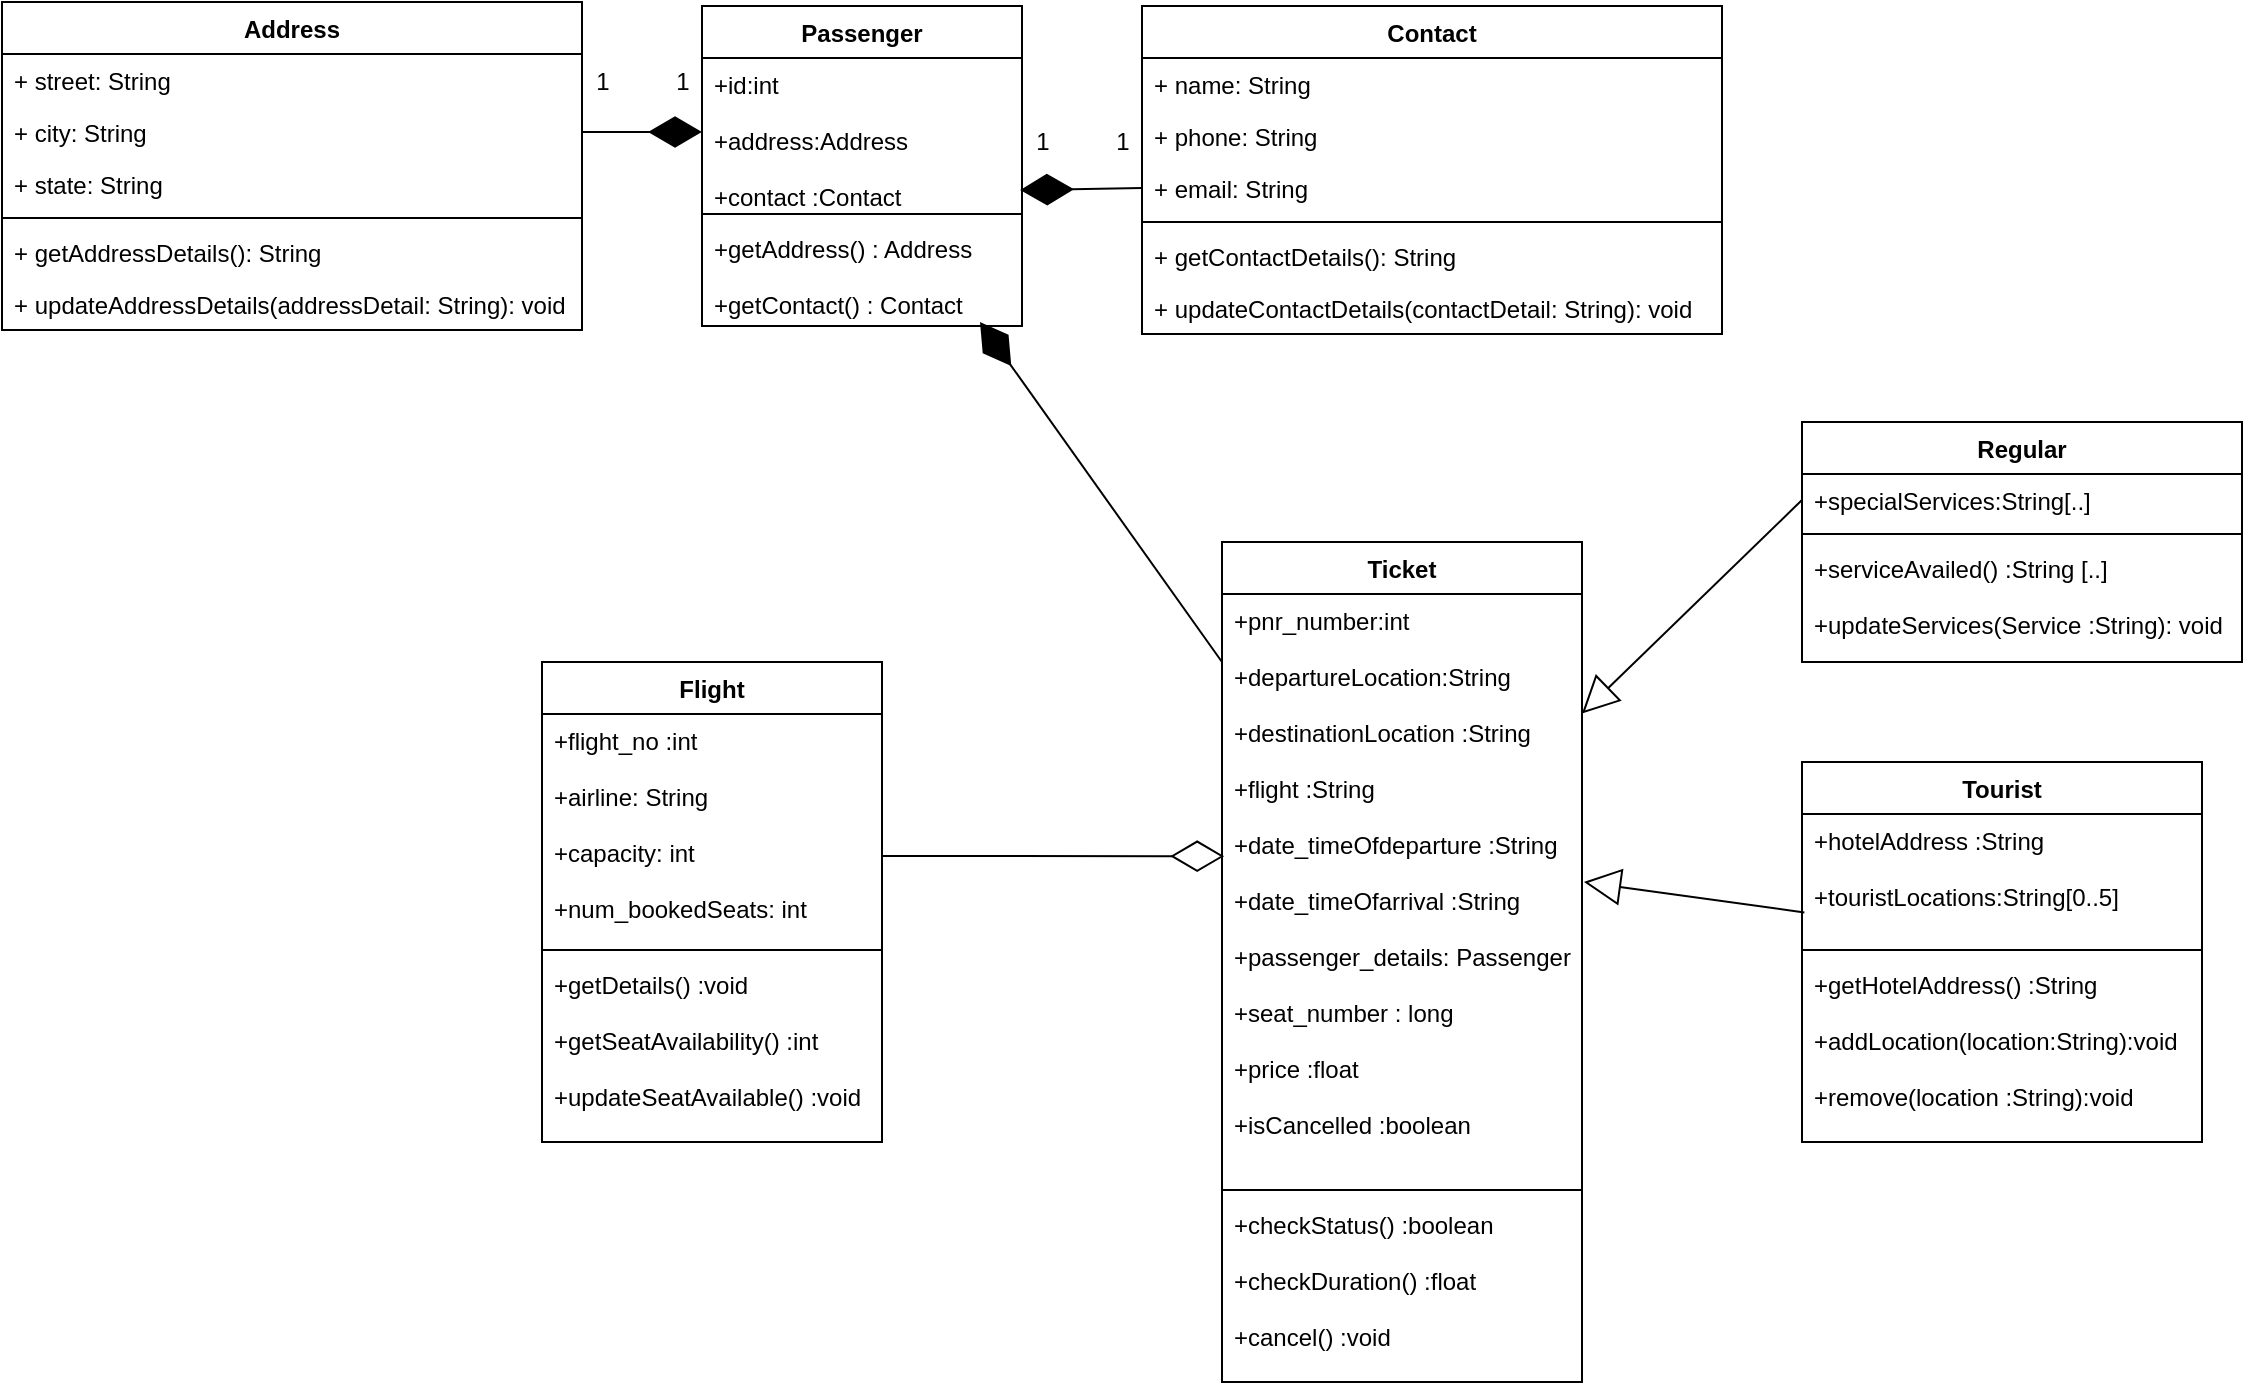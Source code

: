 <?xml version="1.0" encoding="UTF-8"?>
<mxfile version="14.1.9" type="device"><diagram id="C5RBs43oDa-KdzZeNtuy" name="Page-1"><mxGraphModel dx="1108" dy="1594" grid="1" gridSize="10" guides="1" tooltips="1" connect="1" arrows="1" fold="1" page="1" pageScale="1" pageWidth="827" pageHeight="1169" math="0" shadow="0"><root><mxCell id="WIyWlLk6GJQsqaUBKTNV-0"/><mxCell id="WIyWlLk6GJQsqaUBKTNV-1" parent="WIyWlLk6GJQsqaUBKTNV-0"/><mxCell id="YvuBzcNmsiKEH4BU8frV-0" value="Flight" style="swimlane;fontStyle=1;align=center;verticalAlign=top;childLayout=stackLayout;horizontal=1;startSize=26;horizontalStack=0;resizeParent=1;resizeParentMax=0;resizeLast=0;collapsible=1;marginBottom=0;" vertex="1" parent="WIyWlLk6GJQsqaUBKTNV-1"><mxGeometry x="280" y="160" width="170" height="240" as="geometry"/></mxCell><mxCell id="YvuBzcNmsiKEH4BU8frV-1" value="+flight_no :int&#10;&#10;+airline: String&#10;&#10;+capacity: int&#10;&#10;+num_bookedSeats: int" style="text;strokeColor=none;fillColor=none;align=left;verticalAlign=top;spacingLeft=4;spacingRight=4;overflow=hidden;rotatable=0;points=[[0,0.5],[1,0.5]];portConstraint=eastwest;" vertex="1" parent="YvuBzcNmsiKEH4BU8frV-0"><mxGeometry y="26" width="170" height="114" as="geometry"/></mxCell><mxCell id="YvuBzcNmsiKEH4BU8frV-2" value="" style="line;strokeWidth=1;fillColor=none;align=left;verticalAlign=middle;spacingTop=-1;spacingLeft=3;spacingRight=3;rotatable=0;labelPosition=right;points=[];portConstraint=eastwest;" vertex="1" parent="YvuBzcNmsiKEH4BU8frV-0"><mxGeometry y="140" width="170" height="8" as="geometry"/></mxCell><mxCell id="YvuBzcNmsiKEH4BU8frV-3" value="+getDetails() :void&#10;&#10;+getSeatAvailability() :int&#10;&#10;+updateSeatAvailable() :void" style="text;strokeColor=none;fillColor=none;align=left;verticalAlign=top;spacingLeft=4;spacingRight=4;overflow=hidden;rotatable=0;points=[[0,0.5],[1,0.5]];portConstraint=eastwest;" vertex="1" parent="YvuBzcNmsiKEH4BU8frV-0"><mxGeometry y="148" width="170" height="92" as="geometry"/></mxCell><mxCell id="YvuBzcNmsiKEH4BU8frV-5" value="Passenger" style="swimlane;fontStyle=1;align=center;verticalAlign=top;childLayout=stackLayout;horizontal=1;startSize=26;horizontalStack=0;resizeParent=1;resizeParentMax=0;resizeLast=0;collapsible=1;marginBottom=0;" vertex="1" parent="WIyWlLk6GJQsqaUBKTNV-1"><mxGeometry x="360" y="-168" width="160" height="160" as="geometry"/></mxCell><mxCell id="YvuBzcNmsiKEH4BU8frV-6" value="+id:int&#10;&#10;+address:Address&#10;&#10;+contact :Contact" style="text;strokeColor=none;fillColor=none;align=left;verticalAlign=top;spacingLeft=4;spacingRight=4;overflow=hidden;rotatable=0;points=[[0,0.5],[1,0.5]];portConstraint=eastwest;" vertex="1" parent="YvuBzcNmsiKEH4BU8frV-5"><mxGeometry y="26" width="160" height="74" as="geometry"/></mxCell><mxCell id="YvuBzcNmsiKEH4BU8frV-7" value="" style="line;strokeWidth=1;fillColor=none;align=left;verticalAlign=middle;spacingTop=-1;spacingLeft=3;spacingRight=3;rotatable=0;labelPosition=right;points=[];portConstraint=eastwest;" vertex="1" parent="YvuBzcNmsiKEH4BU8frV-5"><mxGeometry y="100" width="160" height="8" as="geometry"/></mxCell><mxCell id="YvuBzcNmsiKEH4BU8frV-8" value="+getAddress() : Address&#10;&#10;+getContact() : Contact" style="text;strokeColor=none;fillColor=none;align=left;verticalAlign=top;spacingLeft=4;spacingRight=4;overflow=hidden;rotatable=0;points=[[0,0.5],[1,0.5]];portConstraint=eastwest;" vertex="1" parent="YvuBzcNmsiKEH4BU8frV-5"><mxGeometry y="108" width="160" height="52" as="geometry"/></mxCell><mxCell id="YvuBzcNmsiKEH4BU8frV-9" value="Address" style="swimlane;fontStyle=1;align=center;verticalAlign=top;childLayout=stackLayout;horizontal=1;startSize=26;horizontalStack=0;resizeParent=1;resizeParentMax=0;resizeLast=0;collapsible=1;marginBottom=0;" vertex="1" parent="WIyWlLk6GJQsqaUBKTNV-1"><mxGeometry x="10" y="-170" width="290" height="164" as="geometry"><mxRectangle x="200" y="120" width="80" height="26" as="alternateBounds"/></mxGeometry></mxCell><mxCell id="YvuBzcNmsiKEH4BU8frV-10" value="+ street: String" style="text;strokeColor=none;fillColor=none;align=left;verticalAlign=top;spacingLeft=4;spacingRight=4;overflow=hidden;rotatable=0;points=[[0,0.5],[1,0.5]];portConstraint=eastwest;" vertex="1" parent="YvuBzcNmsiKEH4BU8frV-9"><mxGeometry y="26" width="290" height="26" as="geometry"/></mxCell><mxCell id="YvuBzcNmsiKEH4BU8frV-11" value="+ city: String" style="text;strokeColor=none;fillColor=none;align=left;verticalAlign=top;spacingLeft=4;spacingRight=4;overflow=hidden;rotatable=0;points=[[0,0.5],[1,0.5]];portConstraint=eastwest;" vertex="1" parent="YvuBzcNmsiKEH4BU8frV-9"><mxGeometry y="52" width="290" height="26" as="geometry"/></mxCell><mxCell id="YvuBzcNmsiKEH4BU8frV-12" value="+ state: String" style="text;strokeColor=none;fillColor=none;align=left;verticalAlign=top;spacingLeft=4;spacingRight=4;overflow=hidden;rotatable=0;points=[[0,0.5],[1,0.5]];portConstraint=eastwest;" vertex="1" parent="YvuBzcNmsiKEH4BU8frV-9"><mxGeometry y="78" width="290" height="26" as="geometry"/></mxCell><mxCell id="YvuBzcNmsiKEH4BU8frV-13" value="" style="line;strokeWidth=1;fillColor=none;align=left;verticalAlign=middle;spacingTop=-1;spacingLeft=3;spacingRight=3;rotatable=0;labelPosition=right;points=[];portConstraint=eastwest;" vertex="1" parent="YvuBzcNmsiKEH4BU8frV-9"><mxGeometry y="104" width="290" height="8" as="geometry"/></mxCell><mxCell id="YvuBzcNmsiKEH4BU8frV-14" value="+ getAddressDetails(): String" style="text;strokeColor=none;fillColor=none;align=left;verticalAlign=top;spacingLeft=4;spacingRight=4;overflow=hidden;rotatable=0;points=[[0,0.5],[1,0.5]];portConstraint=eastwest;" vertex="1" parent="YvuBzcNmsiKEH4BU8frV-9"><mxGeometry y="112" width="290" height="26" as="geometry"/></mxCell><mxCell id="YvuBzcNmsiKEH4BU8frV-15" value="+ updateAddressDetails(addressDetail: String): void" style="text;strokeColor=none;fillColor=none;align=left;verticalAlign=top;spacingLeft=4;spacingRight=4;overflow=hidden;rotatable=0;points=[[0,0.5],[1,0.5]];portConstraint=eastwest;" vertex="1" parent="YvuBzcNmsiKEH4BU8frV-9"><mxGeometry y="138" width="290" height="26" as="geometry"/></mxCell><mxCell id="YvuBzcNmsiKEH4BU8frV-16" value="Contact" style="swimlane;fontStyle=1;align=center;verticalAlign=top;childLayout=stackLayout;horizontal=1;startSize=26;horizontalStack=0;resizeParent=1;resizeParentMax=0;resizeLast=0;collapsible=1;marginBottom=0;" vertex="1" parent="WIyWlLk6GJQsqaUBKTNV-1"><mxGeometry x="580" y="-168" width="290" height="164" as="geometry"><mxRectangle x="200" y="120" width="80" height="26" as="alternateBounds"/></mxGeometry></mxCell><mxCell id="YvuBzcNmsiKEH4BU8frV-17" value="+ name: String" style="text;strokeColor=none;fillColor=none;align=left;verticalAlign=top;spacingLeft=4;spacingRight=4;overflow=hidden;rotatable=0;points=[[0,0.5],[1,0.5]];portConstraint=eastwest;" vertex="1" parent="YvuBzcNmsiKEH4BU8frV-16"><mxGeometry y="26" width="290" height="26" as="geometry"/></mxCell><mxCell id="YvuBzcNmsiKEH4BU8frV-18" value="+ phone: String" style="text;strokeColor=none;fillColor=none;align=left;verticalAlign=top;spacingLeft=4;spacingRight=4;overflow=hidden;rotatable=0;points=[[0,0.5],[1,0.5]];portConstraint=eastwest;" vertex="1" parent="YvuBzcNmsiKEH4BU8frV-16"><mxGeometry y="52" width="290" height="26" as="geometry"/></mxCell><mxCell id="YvuBzcNmsiKEH4BU8frV-19" value="+ email: String" style="text;strokeColor=none;fillColor=none;align=left;verticalAlign=top;spacingLeft=4;spacingRight=4;overflow=hidden;rotatable=0;points=[[0,0.5],[1,0.5]];portConstraint=eastwest;" vertex="1" parent="YvuBzcNmsiKEH4BU8frV-16"><mxGeometry y="78" width="290" height="26" as="geometry"/></mxCell><mxCell id="YvuBzcNmsiKEH4BU8frV-20" value="" style="line;strokeWidth=1;fillColor=none;align=left;verticalAlign=middle;spacingTop=-1;spacingLeft=3;spacingRight=3;rotatable=0;labelPosition=right;points=[];portConstraint=eastwest;" vertex="1" parent="YvuBzcNmsiKEH4BU8frV-16"><mxGeometry y="104" width="290" height="8" as="geometry"/></mxCell><mxCell id="YvuBzcNmsiKEH4BU8frV-21" value="+ getContactDetails(): String" style="text;strokeColor=none;fillColor=none;align=left;verticalAlign=top;spacingLeft=4;spacingRight=4;overflow=hidden;rotatable=0;points=[[0,0.5],[1,0.5]];portConstraint=eastwest;" vertex="1" parent="YvuBzcNmsiKEH4BU8frV-16"><mxGeometry y="112" width="290" height="26" as="geometry"/></mxCell><mxCell id="YvuBzcNmsiKEH4BU8frV-22" value="+ updateContactDetails(contactDetail: String): void" style="text;strokeColor=none;fillColor=none;align=left;verticalAlign=top;spacingLeft=4;spacingRight=4;overflow=hidden;rotatable=0;points=[[0,0.5],[1,0.5]];portConstraint=eastwest;" vertex="1" parent="YvuBzcNmsiKEH4BU8frV-16"><mxGeometry y="138" width="290" height="26" as="geometry"/></mxCell><mxCell id="YvuBzcNmsiKEH4BU8frV-23" value="" style="endArrow=diamondThin;endFill=1;endSize=24;html=1;exitX=0;exitY=0.5;exitDx=0;exitDy=0;entryX=0.994;entryY=0.892;entryDx=0;entryDy=0;entryPerimeter=0;" edge="1" parent="WIyWlLk6GJQsqaUBKTNV-1" source="YvuBzcNmsiKEH4BU8frV-19" target="YvuBzcNmsiKEH4BU8frV-6"><mxGeometry width="160" relative="1" as="geometry"><mxPoint x="520" as="sourcePoint"/><mxPoint x="680" as="targetPoint"/></mxGeometry></mxCell><mxCell id="YvuBzcNmsiKEH4BU8frV-24" value="" style="endArrow=diamondThin;endFill=1;endSize=24;html=1;entryX=0;entryY=0.5;entryDx=0;entryDy=0;exitX=1;exitY=0.5;exitDx=0;exitDy=0;" edge="1" parent="WIyWlLk6GJQsqaUBKTNV-1" source="YvuBzcNmsiKEH4BU8frV-11" target="YvuBzcNmsiKEH4BU8frV-6"><mxGeometry width="160" relative="1" as="geometry"><mxPoint x="560" y="30" as="sourcePoint"/><mxPoint x="500" y="30" as="targetPoint"/><Array as="points"/></mxGeometry></mxCell><mxCell id="YvuBzcNmsiKEH4BU8frV-25" value="1" style="text;html=1;align=center;verticalAlign=middle;resizable=0;points=[];autosize=1;" vertex="1" parent="WIyWlLk6GJQsqaUBKTNV-1"><mxGeometry x="560" y="-110" width="20" height="20" as="geometry"/></mxCell><mxCell id="YvuBzcNmsiKEH4BU8frV-26" value="1" style="text;html=1;align=center;verticalAlign=middle;resizable=0;points=[];autosize=1;" vertex="1" parent="WIyWlLk6GJQsqaUBKTNV-1"><mxGeometry x="520" y="-110" width="20" height="20" as="geometry"/></mxCell><mxCell id="YvuBzcNmsiKEH4BU8frV-27" value="1" style="text;html=1;align=center;verticalAlign=middle;resizable=0;points=[];autosize=1;" vertex="1" parent="WIyWlLk6GJQsqaUBKTNV-1"><mxGeometry x="340" y="-140" width="20" height="20" as="geometry"/></mxCell><mxCell id="YvuBzcNmsiKEH4BU8frV-28" value="1" style="text;html=1;align=center;verticalAlign=middle;resizable=0;points=[];autosize=1;" vertex="1" parent="WIyWlLk6GJQsqaUBKTNV-1"><mxGeometry x="300" y="-140" width="20" height="20" as="geometry"/></mxCell><mxCell id="YvuBzcNmsiKEH4BU8frV-29" value="Ticket" style="swimlane;fontStyle=1;align=center;verticalAlign=top;childLayout=stackLayout;horizontal=1;startSize=26;horizontalStack=0;resizeParent=1;resizeParentMax=0;resizeLast=0;collapsible=1;marginBottom=0;" vertex="1" parent="WIyWlLk6GJQsqaUBKTNV-1"><mxGeometry x="620" y="100" width="180" height="420" as="geometry"/></mxCell><mxCell id="YvuBzcNmsiKEH4BU8frV-30" value="+pnr_number:int&#10;&#10;+departureLocation:String&#10;&#10;+destinationLocation :String&#10;&#10;+flight :String&#10;&#10;+date_timeOfdeparture :String&#10;&#10;+date_timeOfarrival :String&#10;&#10;+passenger_details: Passenger&#10;&#10;+seat_number : long&#10;&#10;+price :float&#10;&#10;+isCancelled :boolean&#10;" style="text;strokeColor=none;fillColor=none;align=left;verticalAlign=top;spacingLeft=4;spacingRight=4;overflow=hidden;rotatable=0;points=[[0,0.5],[1,0.5]];portConstraint=eastwest;" vertex="1" parent="YvuBzcNmsiKEH4BU8frV-29"><mxGeometry y="26" width="180" height="294" as="geometry"/></mxCell><mxCell id="YvuBzcNmsiKEH4BU8frV-31" value="" style="line;strokeWidth=1;fillColor=none;align=left;verticalAlign=middle;spacingTop=-1;spacingLeft=3;spacingRight=3;rotatable=0;labelPosition=right;points=[];portConstraint=eastwest;" vertex="1" parent="YvuBzcNmsiKEH4BU8frV-29"><mxGeometry y="320" width="180" height="8" as="geometry"/></mxCell><mxCell id="YvuBzcNmsiKEH4BU8frV-32" value="+checkStatus() :boolean&#10;&#10;+checkDuration() :float&#10;&#10;+cancel() :void" style="text;strokeColor=none;fillColor=none;align=left;verticalAlign=top;spacingLeft=4;spacingRight=4;overflow=hidden;rotatable=0;points=[[0,0.5],[1,0.5]];portConstraint=eastwest;" vertex="1" parent="YvuBzcNmsiKEH4BU8frV-29"><mxGeometry y="328" width="180" height="92" as="geometry"/></mxCell><mxCell id="YvuBzcNmsiKEH4BU8frV-33" value="Tourist" style="swimlane;fontStyle=1;align=center;verticalAlign=top;childLayout=stackLayout;horizontal=1;startSize=26;horizontalStack=0;resizeParent=1;resizeParentMax=0;resizeLast=0;collapsible=1;marginBottom=0;" vertex="1" parent="WIyWlLk6GJQsqaUBKTNV-1"><mxGeometry x="910" y="210" width="200" height="190" as="geometry"/></mxCell><mxCell id="YvuBzcNmsiKEH4BU8frV-34" value="+hotelAddress :String&#10;&#10;+touristLocations:String[0..5]" style="text;strokeColor=none;fillColor=none;align=left;verticalAlign=top;spacingLeft=4;spacingRight=4;overflow=hidden;rotatable=0;points=[[0,0.5],[1,0.5]];portConstraint=eastwest;" vertex="1" parent="YvuBzcNmsiKEH4BU8frV-33"><mxGeometry y="26" width="200" height="64" as="geometry"/></mxCell><mxCell id="YvuBzcNmsiKEH4BU8frV-35" value="" style="line;strokeWidth=1;fillColor=none;align=left;verticalAlign=middle;spacingTop=-1;spacingLeft=3;spacingRight=3;rotatable=0;labelPosition=right;points=[];portConstraint=eastwest;" vertex="1" parent="YvuBzcNmsiKEH4BU8frV-33"><mxGeometry y="90" width="200" height="8" as="geometry"/></mxCell><mxCell id="YvuBzcNmsiKEH4BU8frV-36" value="+getHotelAddress() :String&#10;&#10;+addLocation(location:String):void&#10;&#10;+remove(location :String):void&#10;" style="text;strokeColor=none;fillColor=none;align=left;verticalAlign=top;spacingLeft=4;spacingRight=4;overflow=hidden;rotatable=0;points=[[0,0.5],[1,0.5]];portConstraint=eastwest;" vertex="1" parent="YvuBzcNmsiKEH4BU8frV-33"><mxGeometry y="98" width="200" height="92" as="geometry"/></mxCell><mxCell id="YvuBzcNmsiKEH4BU8frV-37" value="Regular" style="swimlane;fontStyle=1;align=center;verticalAlign=top;childLayout=stackLayout;horizontal=1;startSize=26;horizontalStack=0;resizeParent=1;resizeParentMax=0;resizeLast=0;collapsible=1;marginBottom=0;" vertex="1" parent="WIyWlLk6GJQsqaUBKTNV-1"><mxGeometry x="910" y="40" width="220" height="120" as="geometry"/></mxCell><mxCell id="YvuBzcNmsiKEH4BU8frV-38" value="+specialServices:String[..]" style="text;strokeColor=none;fillColor=none;align=left;verticalAlign=top;spacingLeft=4;spacingRight=4;overflow=hidden;rotatable=0;points=[[0,0.5],[1,0.5]];portConstraint=eastwest;" vertex="1" parent="YvuBzcNmsiKEH4BU8frV-37"><mxGeometry y="26" width="220" height="26" as="geometry"/></mxCell><mxCell id="YvuBzcNmsiKEH4BU8frV-39" value="" style="line;strokeWidth=1;fillColor=none;align=left;verticalAlign=middle;spacingTop=-1;spacingLeft=3;spacingRight=3;rotatable=0;labelPosition=right;points=[];portConstraint=eastwest;" vertex="1" parent="YvuBzcNmsiKEH4BU8frV-37"><mxGeometry y="52" width="220" height="8" as="geometry"/></mxCell><mxCell id="YvuBzcNmsiKEH4BU8frV-40" value="+serviceAvailed() :String [..]&#10;&#10;+updateServices(Service :String): void" style="text;strokeColor=none;fillColor=none;align=left;verticalAlign=top;spacingLeft=4;spacingRight=4;overflow=hidden;rotatable=0;points=[[0,0.5],[1,0.5]];portConstraint=eastwest;" vertex="1" parent="YvuBzcNmsiKEH4BU8frV-37"><mxGeometry y="60" width="220" height="60" as="geometry"/></mxCell><mxCell id="YvuBzcNmsiKEH4BU8frV-41" value="" style="endArrow=block;endSize=16;endFill=0;html=1;exitX=0;exitY=0.5;exitDx=0;exitDy=0;" edge="1" parent="WIyWlLk6GJQsqaUBKTNV-1" source="YvuBzcNmsiKEH4BU8frV-38" target="YvuBzcNmsiKEH4BU8frV-30"><mxGeometry width="160" relative="1" as="geometry"><mxPoint x="900" y="40" as="sourcePoint"/><mxPoint x="780.05" y="-66" as="targetPoint"/></mxGeometry></mxCell><mxCell id="YvuBzcNmsiKEH4BU8frV-42" value="" style="endArrow=block;endSize=16;endFill=0;html=1;exitX=0.006;exitY=0.769;exitDx=0;exitDy=0;exitPerimeter=0;" edge="1" parent="WIyWlLk6GJQsqaUBKTNV-1" source="YvuBzcNmsiKEH4BU8frV-34"><mxGeometry width="160" relative="1" as="geometry"><mxPoint x="910" y="50" as="sourcePoint"/><mxPoint x="801" y="270" as="targetPoint"/></mxGeometry></mxCell><mxCell id="YvuBzcNmsiKEH4BU8frV-43" value="" style="endArrow=diamondThin;endFill=0;endSize=24;html=1;entryX=0.006;entryY=0.446;entryDx=0;entryDy=0;entryPerimeter=0;" edge="1" parent="WIyWlLk6GJQsqaUBKTNV-1" target="YvuBzcNmsiKEH4BU8frV-30"><mxGeometry width="160" relative="1" as="geometry"><mxPoint x="450" y="257" as="sourcePoint"/><mxPoint x="450" y="324" as="targetPoint"/></mxGeometry></mxCell><mxCell id="YvuBzcNmsiKEH4BU8frV-44" value="" style="endArrow=diamondThin;endFill=1;endSize=24;html=1;" edge="1" parent="WIyWlLk6GJQsqaUBKTNV-1"><mxGeometry width="160" relative="1" as="geometry"><mxPoint x="620" y="160" as="sourcePoint"/><mxPoint x="499" y="-10" as="targetPoint"/><Array as="points"/></mxGeometry></mxCell></root></mxGraphModel></diagram></mxfile>